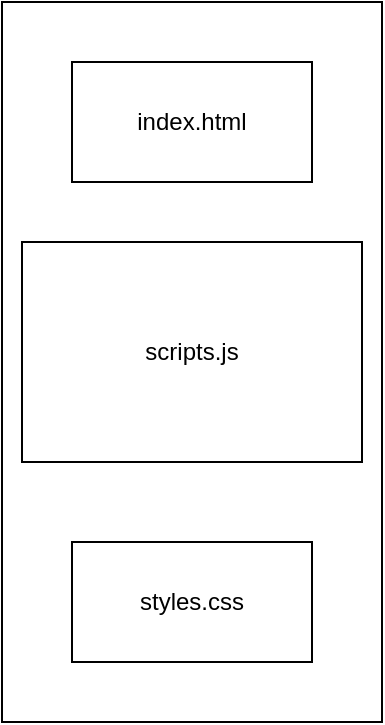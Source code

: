 <mxfile version="24.0.7" type="github">
  <diagram name="Page-1" id="qJK6NyEP2K3G2DsLCwte">
    <mxGraphModel dx="1175" dy="746" grid="1" gridSize="10" guides="1" tooltips="1" connect="1" arrows="1" fold="1" page="1" pageScale="1" pageWidth="850" pageHeight="1100" math="0" shadow="0">
      <root>
        <mxCell id="0" />
        <mxCell id="1" parent="0" />
        <mxCell id="D5BMubBjw1xFUQBGeBV4-1" value="" style="rounded=0;whiteSpace=wrap;html=1;" parent="1" vertex="1">
          <mxGeometry x="120" y="260" width="190" height="360" as="geometry" />
        </mxCell>
        <mxCell id="vBz7yPYXfevMYBE2KqPT-1" value="index.html" style="rounded=0;whiteSpace=wrap;html=1;" vertex="1" parent="1">
          <mxGeometry x="155" y="290" width="120" height="60" as="geometry" />
        </mxCell>
        <mxCell id="vBz7yPYXfevMYBE2KqPT-2" value="scripts.js" style="rounded=0;whiteSpace=wrap;html=1;" vertex="1" parent="1">
          <mxGeometry x="130" y="380" width="170" height="110" as="geometry" />
        </mxCell>
        <mxCell id="vBz7yPYXfevMYBE2KqPT-3" value="styles.css" style="rounded=0;whiteSpace=wrap;html=1;" vertex="1" parent="1">
          <mxGeometry x="155" y="530" width="120" height="60" as="geometry" />
        </mxCell>
      </root>
    </mxGraphModel>
  </diagram>
</mxfile>
